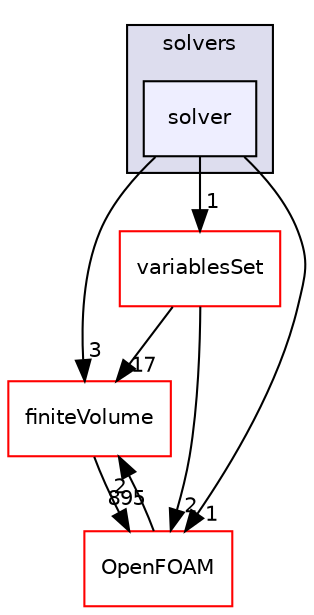digraph "src/optimisation/adjointOptimisation/adjoint/solvers/solver" {
  bgcolor=transparent;
  compound=true
  node [ fontsize="10", fontname="Helvetica"];
  edge [ labelfontsize="10", labelfontname="Helvetica"];
  subgraph clusterdir_f1ea2e00111d8324be054b4e32e6ee53 {
    graph [ bgcolor="#ddddee", pencolor="black", label="solvers" fontname="Helvetica", fontsize="10", URL="dir_f1ea2e00111d8324be054b4e32e6ee53.html"]
  dir_03910c6759d6bb80aef325b0807c6e94 [shape=box, label="solver", style="filled", fillcolor="#eeeeff", pencolor="black", URL="dir_03910c6759d6bb80aef325b0807c6e94.html"];
  }
  dir_9bd15774b555cf7259a6fa18f99fe99b [shape=box label="finiteVolume" color="red" URL="dir_9bd15774b555cf7259a6fa18f99fe99b.html"];
  dir_195a59111b2a8c42961aaea2cfc6eba5 [shape=box label="variablesSet" color="red" URL="dir_195a59111b2a8c42961aaea2cfc6eba5.html"];
  dir_c5473ff19b20e6ec4dfe5c310b3778a8 [shape=box label="OpenFOAM" color="red" URL="dir_c5473ff19b20e6ec4dfe5c310b3778a8.html"];
  dir_03910c6759d6bb80aef325b0807c6e94->dir_9bd15774b555cf7259a6fa18f99fe99b [headlabel="3", labeldistance=1.5 headhref="dir_002908_000814.html"];
  dir_03910c6759d6bb80aef325b0807c6e94->dir_195a59111b2a8c42961aaea2cfc6eba5 [headlabel="1", labeldistance=1.5 headhref="dir_002908_002915.html"];
  dir_03910c6759d6bb80aef325b0807c6e94->dir_c5473ff19b20e6ec4dfe5c310b3778a8 [headlabel="1", labeldistance=1.5 headhref="dir_002908_002151.html"];
  dir_9bd15774b555cf7259a6fa18f99fe99b->dir_c5473ff19b20e6ec4dfe5c310b3778a8 [headlabel="895", labeldistance=1.5 headhref="dir_000814_002151.html"];
  dir_195a59111b2a8c42961aaea2cfc6eba5->dir_9bd15774b555cf7259a6fa18f99fe99b [headlabel="17", labeldistance=1.5 headhref="dir_002915_000814.html"];
  dir_195a59111b2a8c42961aaea2cfc6eba5->dir_c5473ff19b20e6ec4dfe5c310b3778a8 [headlabel="2", labeldistance=1.5 headhref="dir_002915_002151.html"];
  dir_c5473ff19b20e6ec4dfe5c310b3778a8->dir_9bd15774b555cf7259a6fa18f99fe99b [headlabel="2", labeldistance=1.5 headhref="dir_002151_000814.html"];
}
